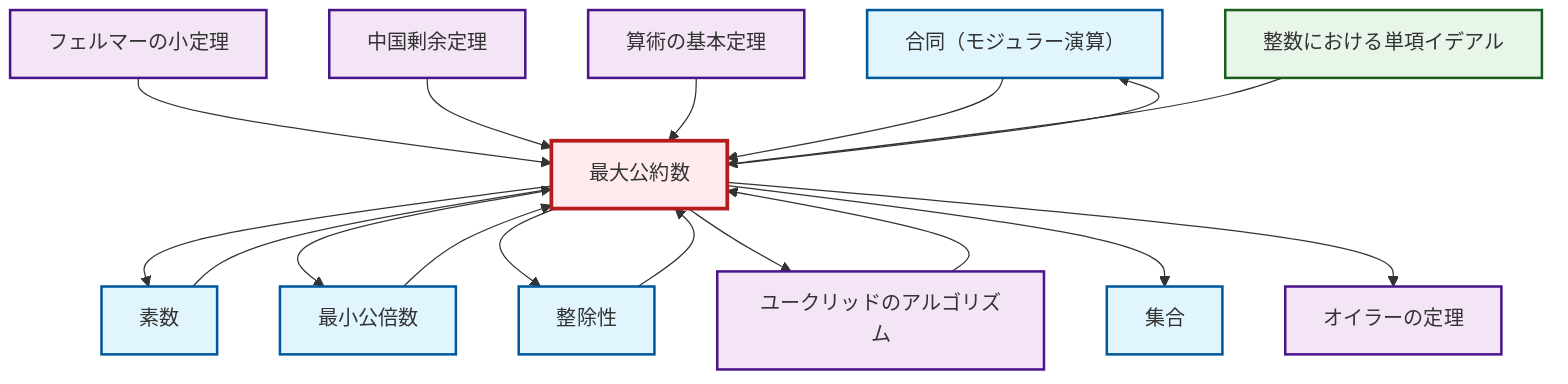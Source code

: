 graph TD
    classDef definition fill:#e1f5fe,stroke:#01579b,stroke-width:2px
    classDef theorem fill:#f3e5f5,stroke:#4a148c,stroke-width:2px
    classDef axiom fill:#fff3e0,stroke:#e65100,stroke-width:2px
    classDef example fill:#e8f5e9,stroke:#1b5e20,stroke-width:2px
    classDef current fill:#ffebee,stroke:#b71c1c,stroke-width:3px
    def-congruence["合同（モジュラー演算）"]:::definition
    def-divisibility["整除性"]:::definition
    def-gcd["最大公約数"]:::definition
    def-lcm["最小公倍数"]:::definition
    def-prime["素数"]:::definition
    def-set["集合"]:::definition
    ex-principal-ideal["整数における単項イデアル"]:::example
    thm-fundamental-arithmetic["算術の基本定理"]:::theorem
    thm-chinese-remainder["中国剰余定理"]:::theorem
    thm-fermat-little["フェルマーの小定理"]:::theorem
    thm-euclidean-algorithm["ユークリッドのアルゴリズム"]:::theorem
    thm-euler["オイラーの定理"]:::theorem
    thm-fermat-little --> def-gcd
    def-divisibility --> def-gcd
    def-gcd --> def-prime
    thm-chinese-remainder --> def-gcd
    def-lcm --> def-gcd
    def-gcd --> def-congruence
    thm-fundamental-arithmetic --> def-gcd
    def-gcd --> def-lcm
    def-gcd --> def-divisibility
    def-gcd --> thm-euclidean-algorithm
    thm-euclidean-algorithm --> def-gcd
    def-gcd --> def-set
    def-congruence --> def-gcd
    ex-principal-ideal --> def-gcd
    def-gcd --> thm-euler
    def-prime --> def-gcd
    class def-gcd current